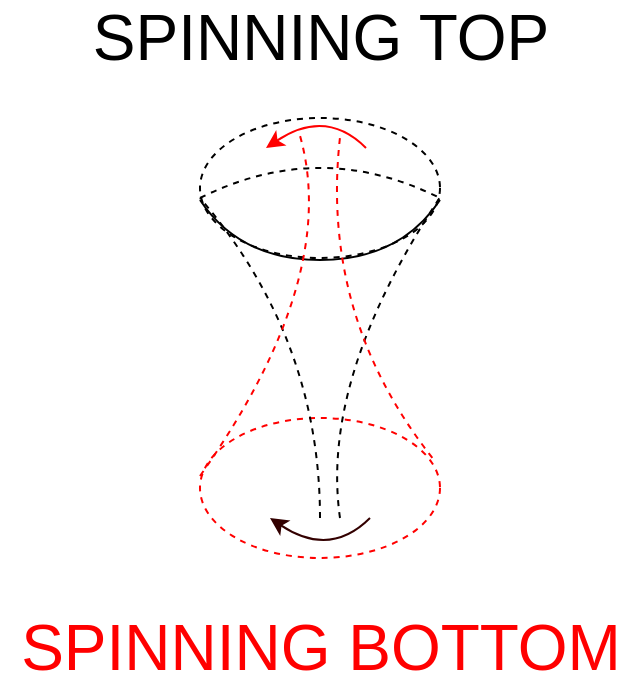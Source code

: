 <mxfile version="17.4.6" type="github">
  <diagram id="Z755tott83ejSdvAkHXu" name="Page-1">
    <mxGraphModel dx="1322" dy="506" grid="1" gridSize="10" guides="1" tooltips="1" connect="1" arrows="1" fold="1" page="1" pageScale="1" pageWidth="850" pageHeight="1100" math="0" shadow="0">
      <root>
        <mxCell id="0" />
        <mxCell id="1" parent="0" />
        <mxCell id="21ftW3cnQ4jNC7zVY6pW-1" value="&lt;font style=&quot;font-size: 32px&quot;&gt;SPINNING TOP&lt;/font&gt;" style="text;html=1;align=center;verticalAlign=middle;resizable=0;points=[];autosize=1;strokeColor=none;fillColor=none;" vertex="1" parent="1">
          <mxGeometry x="20" y="215" width="240" height="30" as="geometry" />
        </mxCell>
        <mxCell id="21ftW3cnQ4jNC7zVY6pW-2" value="&lt;font style=&quot;font-size: 32px&quot; color=&quot;#ff0000&quot;&gt;SPINNING BOTTOM&lt;/font&gt;" style="text;html=1;align=center;verticalAlign=middle;resizable=0;points=[];autosize=1;strokeColor=none;fillColor=none;" vertex="1" parent="1">
          <mxGeometry x="-20" y="520" width="320" height="30" as="geometry" />
        </mxCell>
        <mxCell id="21ftW3cnQ4jNC7zVY6pW-3" value="" style="ellipse;whiteSpace=wrap;html=1;fontSize=32;fontColor=#FF0000;fillColor=none;dashed=1;" vertex="1" parent="1">
          <mxGeometry x="80" y="270" width="120" height="70" as="geometry" />
        </mxCell>
        <mxCell id="21ftW3cnQ4jNC7zVY6pW-5" value="" style="endArrow=none;dashed=1;html=1;fontSize=32;fontColor=#FF0000;curved=1;" edge="1" parent="1">
          <mxGeometry width="50" height="50" relative="1" as="geometry">
            <mxPoint x="80" y="310" as="sourcePoint" />
            <mxPoint x="200" y="310" as="targetPoint" />
            <Array as="points">
              <mxPoint x="140" y="280" />
            </Array>
          </mxGeometry>
        </mxCell>
        <mxCell id="21ftW3cnQ4jNC7zVY6pW-6" value="" style="endArrow=none;html=1;fontSize=32;fontColor=#FF0000;curved=1;" edge="1" parent="1">
          <mxGeometry width="50" height="50" relative="1" as="geometry">
            <mxPoint x="80" y="311" as="sourcePoint" />
            <mxPoint x="200" y="311" as="targetPoint" />
            <Array as="points">
              <mxPoint x="100" y="341" />
              <mxPoint x="180" y="341" />
            </Array>
          </mxGeometry>
        </mxCell>
        <mxCell id="21ftW3cnQ4jNC7zVY6pW-7" value="" style="ellipse;whiteSpace=wrap;html=1;fontSize=32;fontColor=#FF0000;fillColor=none;dashed=1;strokeColor=#FF0000;" vertex="1" parent="1">
          <mxGeometry x="80" y="420" width="120" height="70" as="geometry" />
        </mxCell>
        <mxCell id="21ftW3cnQ4jNC7zVY6pW-8" value="" style="endArrow=none;dashed=1;html=1;fontSize=32;fontColor=#FF0000;curved=1;" edge="1" parent="1">
          <mxGeometry width="50" height="50" relative="1" as="geometry">
            <mxPoint x="140" y="470" as="sourcePoint" />
            <mxPoint x="80" y="310" as="targetPoint" />
            <Array as="points">
              <mxPoint x="140" y="380" />
            </Array>
          </mxGeometry>
        </mxCell>
        <mxCell id="21ftW3cnQ4jNC7zVY6pW-10" value="" style="endArrow=none;dashed=1;html=1;fontSize=32;fontColor=#FF0000;curved=1;entryX=1.003;entryY=0.559;entryDx=0;entryDy=0;entryPerimeter=0;" edge="1" parent="1" target="21ftW3cnQ4jNC7zVY6pW-3">
          <mxGeometry width="50" height="50" relative="1" as="geometry">
            <mxPoint x="150" y="470" as="sourcePoint" />
            <mxPoint x="190" y="340" as="targetPoint" />
            <Array as="points">
              <mxPoint x="140" y="400" />
            </Array>
          </mxGeometry>
        </mxCell>
        <mxCell id="21ftW3cnQ4jNC7zVY6pW-11" value="" style="endArrow=none;dashed=1;html=1;fontSize=32;fontColor=#FF0000;curved=1;strokeColor=#FF0000;entryX=0.417;entryY=0.143;entryDx=0;entryDy=0;entryPerimeter=0;" edge="1" parent="1">
          <mxGeometry width="50" height="50" relative="1" as="geometry">
            <mxPoint x="80" y="449" as="sourcePoint" />
            <mxPoint x="130.04" y="279.01" as="targetPoint" />
            <Array as="points">
              <mxPoint x="150" y="350" />
            </Array>
          </mxGeometry>
        </mxCell>
        <mxCell id="21ftW3cnQ4jNC7zVY6pW-12" value="" style="endArrow=none;dashed=1;html=1;fontSize=32;fontColor=#FF0000;strokeColor=#FF0000;curved=1;entryX=0.98;entryY=0.31;entryDx=0;entryDy=0;entryPerimeter=0;exitX=0.583;exitY=0.143;exitDx=0;exitDy=0;exitPerimeter=0;" edge="1" parent="1" source="21ftW3cnQ4jNC7zVY6pW-3" target="21ftW3cnQ4jNC7zVY6pW-7">
          <mxGeometry width="50" height="50" relative="1" as="geometry">
            <mxPoint x="140" y="390" as="sourcePoint" />
            <mxPoint x="190" y="340" as="targetPoint" />
            <Array as="points">
              <mxPoint x="140" y="370" />
            </Array>
          </mxGeometry>
        </mxCell>
        <mxCell id="21ftW3cnQ4jNC7zVY6pW-13" value="" style="endArrow=classic;html=1;fontSize=32;fontColor=#FF0000;strokeColor=#FF0000;curved=1;" edge="1" parent="1">
          <mxGeometry width="50" height="50" relative="1" as="geometry">
            <mxPoint x="163" y="285" as="sourcePoint" />
            <mxPoint x="113" y="285" as="targetPoint" />
            <Array as="points">
              <mxPoint x="143" y="265" />
            </Array>
          </mxGeometry>
        </mxCell>
        <mxCell id="21ftW3cnQ4jNC7zVY6pW-14" value="" style="endArrow=classic;html=1;fontSize=32;fontColor=#FF0000;strokeColor=#330000;curved=1;" edge="1" parent="1">
          <mxGeometry width="50" height="50" relative="1" as="geometry">
            <mxPoint x="165" y="470" as="sourcePoint" />
            <mxPoint x="115" y="470" as="targetPoint" />
            <Array as="points">
              <mxPoint x="145" y="490" />
            </Array>
          </mxGeometry>
        </mxCell>
      </root>
    </mxGraphModel>
  </diagram>
</mxfile>
